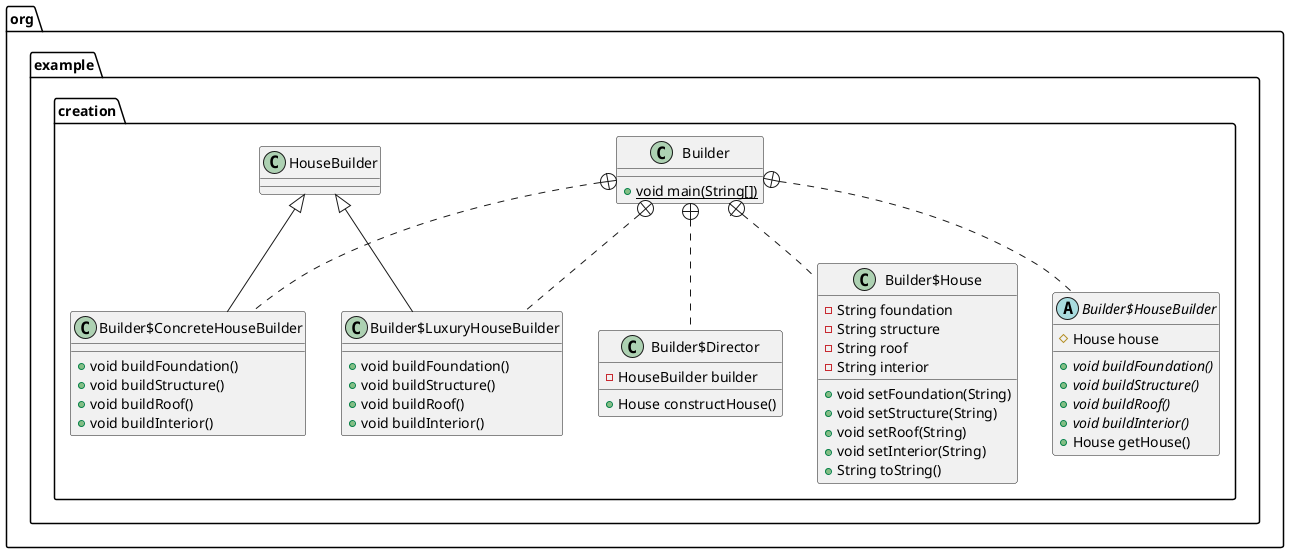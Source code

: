 @startuml
class org.example.creation.Builder {
+ {static} void main(String[])
}

class org.example.creation.Builder$House {
- String foundation
- String structure
- String roof
- String interior
+ void setFoundation(String)
+ void setStructure(String)
+ void setRoof(String)
+ void setInterior(String)
+ String toString()
}


abstract class org.example.creation.Builder$HouseBuilder {
# House house
+ {abstract}void buildFoundation()
+ {abstract}void buildStructure()
+ {abstract}void buildRoof()
+ {abstract}void buildInterior()
+ House getHouse()
}


class org.example.creation.Builder$ConcreteHouseBuilder {
+ void buildFoundation()
+ void buildStructure()
+ void buildRoof()
+ void buildInterior()
}

class org.example.creation.Builder$LuxuryHouseBuilder {
+ void buildFoundation()
+ void buildStructure()
+ void buildRoof()
+ void buildInterior()
}

class org.example.creation.Builder$Director {
- HouseBuilder builder
+ House constructHouse()
}




org.example.creation.Builder +.. org.example.creation.Builder$House
org.example.creation.Builder +.. org.example.creation.Builder$HouseBuilder
org.example.creation.Builder +.. org.example.creation.Builder$ConcreteHouseBuilder
org.example.creation.HouseBuilder <|-- org.example.creation.Builder$ConcreteHouseBuilder
org.example.creation.Builder +.. org.example.creation.Builder$LuxuryHouseBuilder
org.example.creation.HouseBuilder <|-- org.example.creation.Builder$LuxuryHouseBuilder
org.example.creation.Builder +.. org.example.creation.Builder$Director
@enduml
